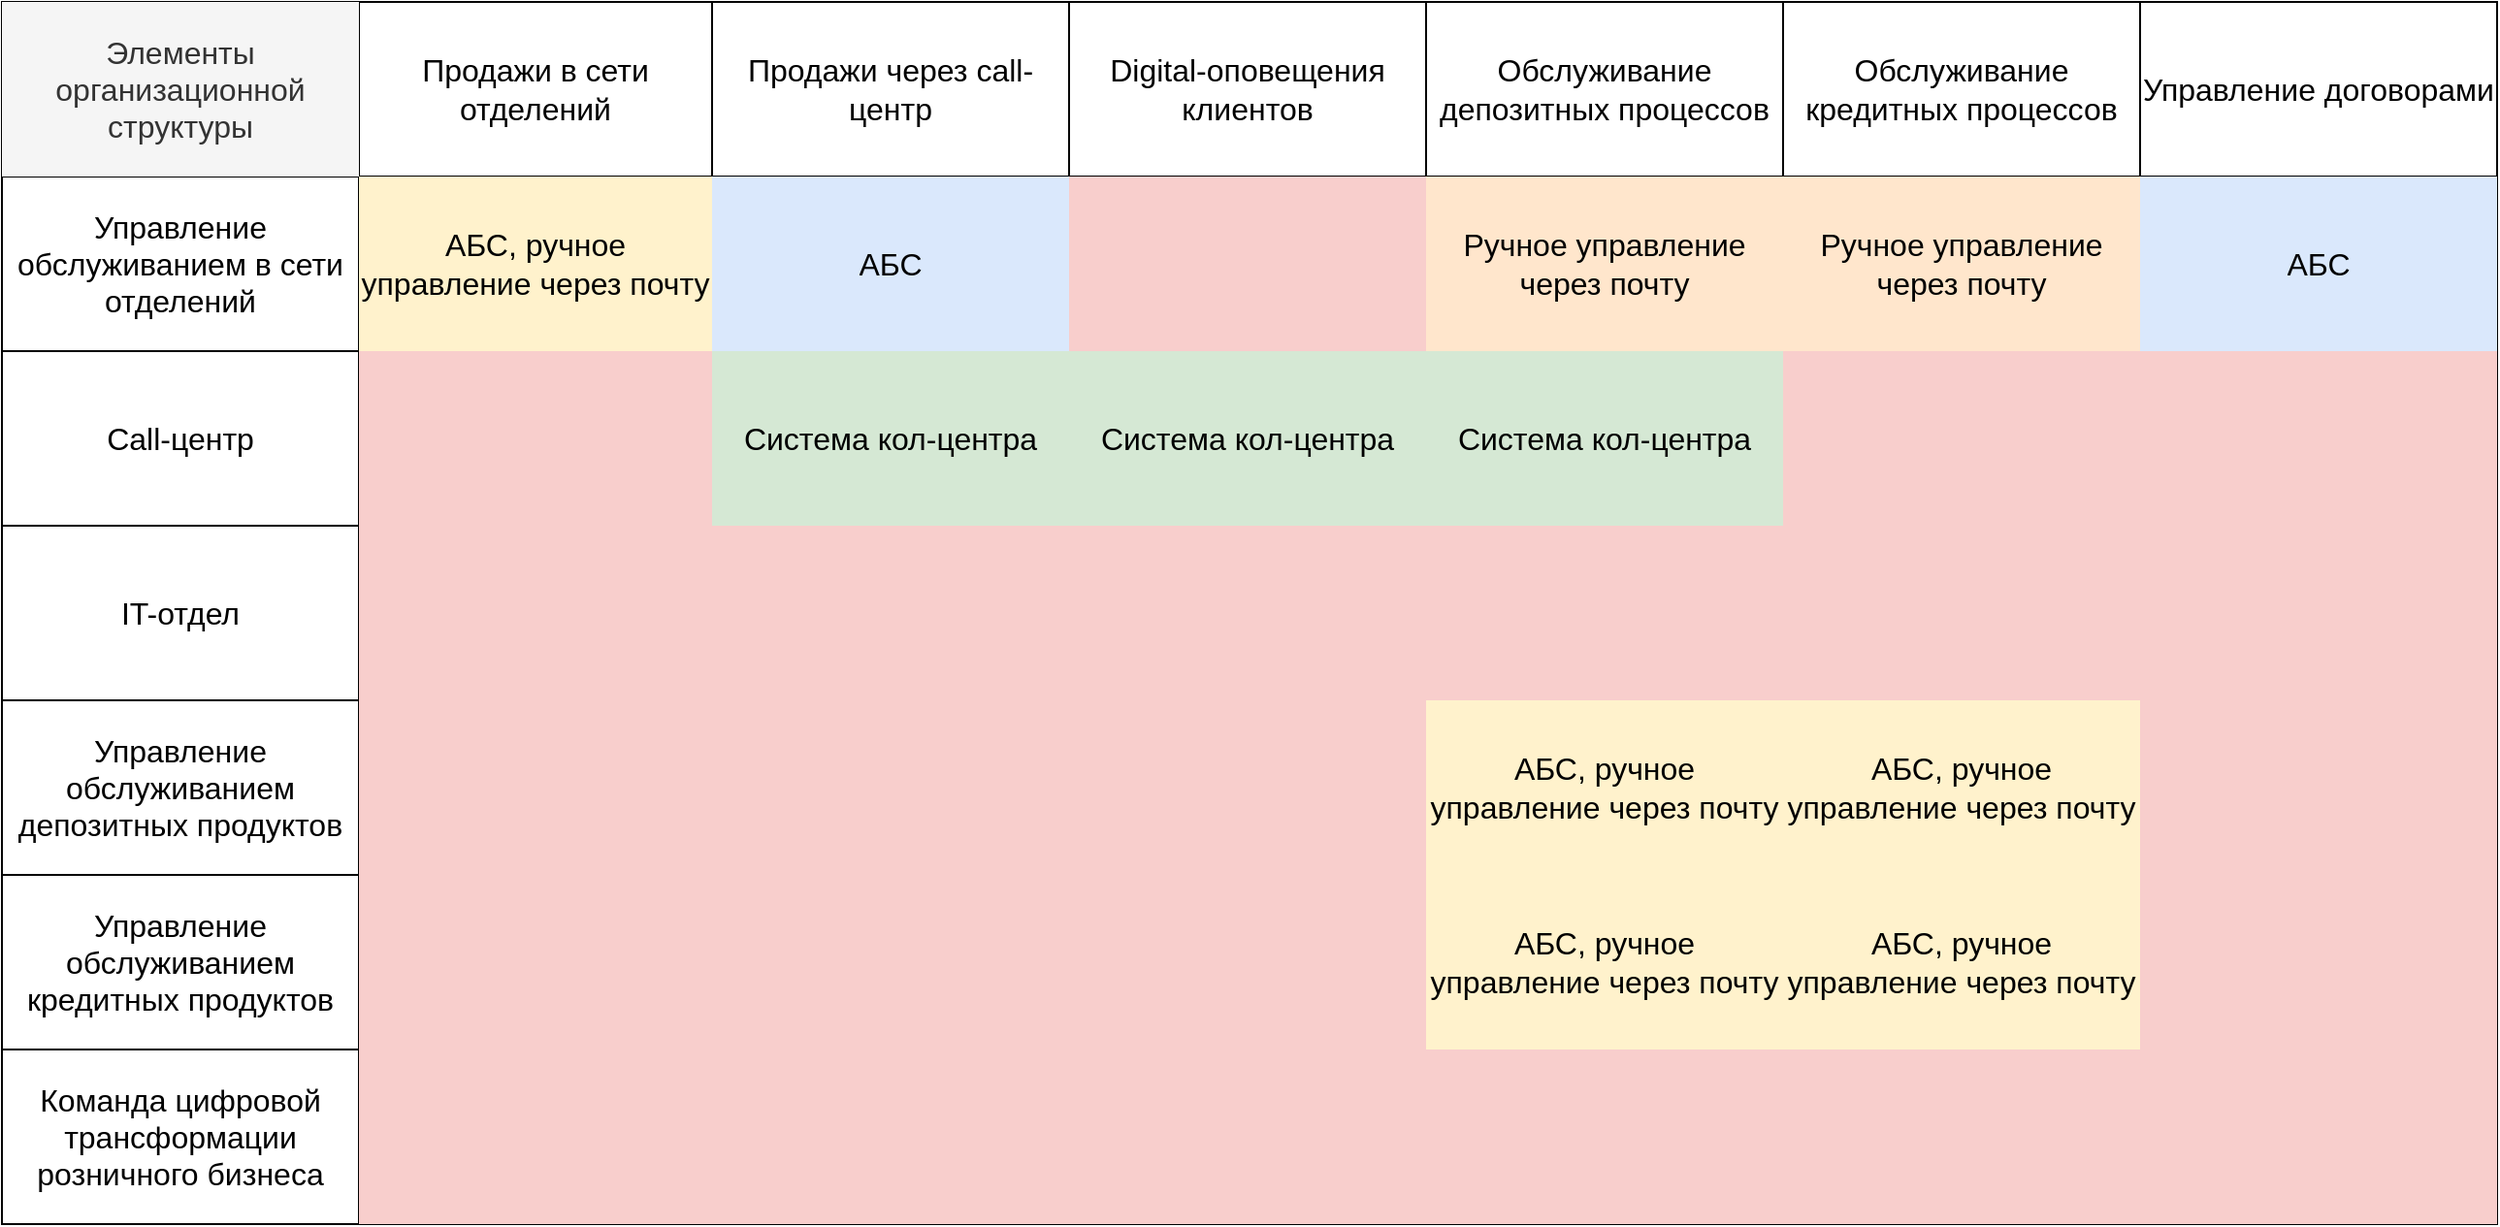 <mxfile version="28.0.9">
  <diagram name="Страница — 1" id="4HPL2pBgrBJODSKTj1ET">
    <mxGraphModel dx="1357" dy="833" grid="1" gridSize="10" guides="1" tooltips="1" connect="1" arrows="1" fold="1" page="1" pageScale="1" pageWidth="1169" pageHeight="827" math="0" shadow="0">
      <root>
        <mxCell id="0" />
        <mxCell id="1" parent="0" />
        <mxCell id="cbXUCuAGdJSpsvdyeZ37-1" value="" style="shape=table;startSize=0;container=1;collapsible=0;childLayout=tableLayout;fontSize=16;" vertex="1" parent="1">
          <mxGeometry x="170" y="80" width="1286" height="630" as="geometry" />
        </mxCell>
        <mxCell id="cbXUCuAGdJSpsvdyeZ37-2" value="" style="shape=tableRow;horizontal=0;startSize=0;swimlaneHead=0;swimlaneBody=0;strokeColor=inherit;top=0;left=0;bottom=0;right=0;collapsible=0;dropTarget=0;fillColor=none;points=[[0,0.5],[1,0.5]];portConstraint=eastwest;fontSize=16;" vertex="1" parent="cbXUCuAGdJSpsvdyeZ37-1">
          <mxGeometry width="1286" height="90" as="geometry" />
        </mxCell>
        <mxCell id="cbXUCuAGdJSpsvdyeZ37-3" value="Элементы организационной структуры" style="shape=partialRectangle;html=1;whiteSpace=wrap;connectable=0;strokeColor=#666666;overflow=hidden;fillColor=#f5f5f5;top=0;left=0;bottom=0;right=0;pointerEvents=1;fontSize=16;fontColor=#333333;" vertex="1" parent="cbXUCuAGdJSpsvdyeZ37-2">
          <mxGeometry width="184" height="90" as="geometry">
            <mxRectangle width="184" height="90" as="alternateBounds" />
          </mxGeometry>
        </mxCell>
        <mxCell id="cbXUCuAGdJSpsvdyeZ37-4" value="Продажи в сети отделений" style="shape=partialRectangle;html=1;whiteSpace=wrap;connectable=0;strokeColor=inherit;overflow=hidden;fillColor=none;top=0;left=0;bottom=0;right=0;pointerEvents=1;fontSize=16;" vertex="1" parent="cbXUCuAGdJSpsvdyeZ37-2">
          <mxGeometry x="184" width="182" height="90" as="geometry">
            <mxRectangle width="182" height="90" as="alternateBounds" />
          </mxGeometry>
        </mxCell>
        <mxCell id="cbXUCuAGdJSpsvdyeZ37-5" value="Продажи через call-центр" style="shape=partialRectangle;html=1;whiteSpace=wrap;connectable=0;strokeColor=inherit;overflow=hidden;fillColor=none;top=0;left=0;bottom=0;right=0;pointerEvents=1;fontSize=16;" vertex="1" parent="cbXUCuAGdJSpsvdyeZ37-2">
          <mxGeometry x="366" width="184" height="90" as="geometry">
            <mxRectangle width="184" height="90" as="alternateBounds" />
          </mxGeometry>
        </mxCell>
        <mxCell id="cbXUCuAGdJSpsvdyeZ37-17" value="Digital-оповещения клиентов" style="shape=partialRectangle;html=1;whiteSpace=wrap;connectable=0;strokeColor=inherit;overflow=hidden;fillColor=none;top=0;left=0;bottom=0;right=0;pointerEvents=1;fontSize=16;" vertex="1" parent="cbXUCuAGdJSpsvdyeZ37-2">
          <mxGeometry x="550" width="184" height="90" as="geometry">
            <mxRectangle width="184" height="90" as="alternateBounds" />
          </mxGeometry>
        </mxCell>
        <mxCell id="cbXUCuAGdJSpsvdyeZ37-20" value="Обслуживание депозитных процессов" style="shape=partialRectangle;html=1;whiteSpace=wrap;connectable=0;strokeColor=inherit;overflow=hidden;fillColor=none;top=0;left=0;bottom=0;right=0;pointerEvents=1;fontSize=16;" vertex="1" parent="cbXUCuAGdJSpsvdyeZ37-2">
          <mxGeometry x="734" width="184" height="90" as="geometry">
            <mxRectangle width="184" height="90" as="alternateBounds" />
          </mxGeometry>
        </mxCell>
        <mxCell id="cbXUCuAGdJSpsvdyeZ37-23" value="Обслуживание кредитных процессов" style="shape=partialRectangle;html=1;whiteSpace=wrap;connectable=0;strokeColor=inherit;overflow=hidden;fillColor=none;top=0;left=0;bottom=0;right=0;pointerEvents=1;fontSize=16;" vertex="1" parent="cbXUCuAGdJSpsvdyeZ37-2">
          <mxGeometry x="918" width="184" height="90" as="geometry">
            <mxRectangle width="184" height="90" as="alternateBounds" />
          </mxGeometry>
        </mxCell>
        <mxCell id="cbXUCuAGdJSpsvdyeZ37-26" value="Управление договорами" style="shape=partialRectangle;html=1;whiteSpace=wrap;connectable=0;strokeColor=inherit;overflow=hidden;fillColor=none;top=0;left=0;bottom=0;right=0;pointerEvents=1;fontSize=16;" vertex="1" parent="cbXUCuAGdJSpsvdyeZ37-2">
          <mxGeometry x="1102" width="184" height="90" as="geometry">
            <mxRectangle width="184" height="90" as="alternateBounds" />
          </mxGeometry>
        </mxCell>
        <mxCell id="cbXUCuAGdJSpsvdyeZ37-6" value="" style="shape=tableRow;horizontal=0;startSize=0;swimlaneHead=0;swimlaneBody=0;strokeColor=inherit;top=0;left=0;bottom=0;right=0;collapsible=0;dropTarget=0;fillColor=none;points=[[0,0.5],[1,0.5]];portConstraint=eastwest;fontSize=16;" vertex="1" parent="cbXUCuAGdJSpsvdyeZ37-1">
          <mxGeometry y="90" width="1286" height="90" as="geometry" />
        </mxCell>
        <mxCell id="cbXUCuAGdJSpsvdyeZ37-7" value="Управление обслуживанием в сети отделений" style="shape=partialRectangle;html=1;whiteSpace=wrap;connectable=0;strokeColor=inherit;overflow=hidden;fillColor=none;top=0;left=0;bottom=0;right=0;pointerEvents=1;fontSize=16;" vertex="1" parent="cbXUCuAGdJSpsvdyeZ37-6">
          <mxGeometry width="184" height="90" as="geometry">
            <mxRectangle width="184" height="90" as="alternateBounds" />
          </mxGeometry>
        </mxCell>
        <mxCell id="cbXUCuAGdJSpsvdyeZ37-8" value="АБС, ручное управление через почту" style="shape=partialRectangle;html=1;whiteSpace=wrap;connectable=0;strokeColor=#d6b656;overflow=hidden;fillColor=#fff2cc;top=0;left=0;bottom=0;right=0;pointerEvents=1;fontSize=16;" vertex="1" parent="cbXUCuAGdJSpsvdyeZ37-6">
          <mxGeometry x="184" width="182" height="90" as="geometry">
            <mxRectangle width="182" height="90" as="alternateBounds" />
          </mxGeometry>
        </mxCell>
        <mxCell id="cbXUCuAGdJSpsvdyeZ37-9" value="АБС" style="shape=partialRectangle;html=1;whiteSpace=wrap;connectable=0;strokeColor=#6c8ebf;overflow=hidden;fillColor=#dae8fc;top=0;left=0;bottom=0;right=0;pointerEvents=1;fontSize=16;" vertex="1" parent="cbXUCuAGdJSpsvdyeZ37-6">
          <mxGeometry x="366" width="184" height="90" as="geometry">
            <mxRectangle width="184" height="90" as="alternateBounds" />
          </mxGeometry>
        </mxCell>
        <mxCell id="cbXUCuAGdJSpsvdyeZ37-18" style="shape=partialRectangle;html=1;whiteSpace=wrap;connectable=0;strokeColor=#b85450;overflow=hidden;fillColor=#f8cecc;top=0;left=0;bottom=0;right=0;pointerEvents=1;fontSize=16;" vertex="1" parent="cbXUCuAGdJSpsvdyeZ37-6">
          <mxGeometry x="550" width="184" height="90" as="geometry">
            <mxRectangle width="184" height="90" as="alternateBounds" />
          </mxGeometry>
        </mxCell>
        <mxCell id="cbXUCuAGdJSpsvdyeZ37-21" value="Ручное управление через почту" style="shape=partialRectangle;html=1;whiteSpace=wrap;connectable=0;strokeColor=#d79b00;overflow=hidden;fillColor=#ffe6cc;top=0;left=0;bottom=0;right=0;pointerEvents=1;fontSize=16;" vertex="1" parent="cbXUCuAGdJSpsvdyeZ37-6">
          <mxGeometry x="734" width="184" height="90" as="geometry">
            <mxRectangle width="184" height="90" as="alternateBounds" />
          </mxGeometry>
        </mxCell>
        <mxCell id="cbXUCuAGdJSpsvdyeZ37-24" value="Ручное управление через почту" style="shape=partialRectangle;html=1;whiteSpace=wrap;connectable=0;strokeColor=#d79b00;overflow=hidden;fillColor=#ffe6cc;top=0;left=0;bottom=0;right=0;pointerEvents=1;fontSize=16;" vertex="1" parent="cbXUCuAGdJSpsvdyeZ37-6">
          <mxGeometry x="918" width="184" height="90" as="geometry">
            <mxRectangle width="184" height="90" as="alternateBounds" />
          </mxGeometry>
        </mxCell>
        <mxCell id="cbXUCuAGdJSpsvdyeZ37-27" value="АБС" style="shape=partialRectangle;html=1;whiteSpace=wrap;connectable=0;strokeColor=#6c8ebf;overflow=hidden;fillColor=#dae8fc;top=0;left=0;bottom=0;right=0;pointerEvents=1;fontSize=16;" vertex="1" parent="cbXUCuAGdJSpsvdyeZ37-6">
          <mxGeometry x="1102" width="184" height="90" as="geometry">
            <mxRectangle width="184" height="90" as="alternateBounds" />
          </mxGeometry>
        </mxCell>
        <mxCell id="cbXUCuAGdJSpsvdyeZ37-10" value="" style="shape=tableRow;horizontal=0;startSize=0;swimlaneHead=0;swimlaneBody=0;strokeColor=inherit;top=0;left=0;bottom=0;right=0;collapsible=0;dropTarget=0;fillColor=none;points=[[0,0.5],[1,0.5]];portConstraint=eastwest;fontSize=16;" vertex="1" parent="cbXUCuAGdJSpsvdyeZ37-1">
          <mxGeometry y="180" width="1286" height="90" as="geometry" />
        </mxCell>
        <mxCell id="cbXUCuAGdJSpsvdyeZ37-11" value="Call-центр" style="shape=partialRectangle;html=1;whiteSpace=wrap;connectable=0;strokeColor=inherit;overflow=hidden;fillColor=none;top=0;left=0;bottom=0;right=0;pointerEvents=1;fontSize=16;" vertex="1" parent="cbXUCuAGdJSpsvdyeZ37-10">
          <mxGeometry width="184" height="90" as="geometry">
            <mxRectangle width="184" height="90" as="alternateBounds" />
          </mxGeometry>
        </mxCell>
        <mxCell id="cbXUCuAGdJSpsvdyeZ37-12" value="" style="shape=partialRectangle;html=1;whiteSpace=wrap;connectable=0;strokeColor=#b85450;overflow=hidden;fillColor=#f8cecc;top=0;left=0;bottom=0;right=0;pointerEvents=1;fontSize=16;" vertex="1" parent="cbXUCuAGdJSpsvdyeZ37-10">
          <mxGeometry x="184" width="182" height="90" as="geometry">
            <mxRectangle width="182" height="90" as="alternateBounds" />
          </mxGeometry>
        </mxCell>
        <mxCell id="cbXUCuAGdJSpsvdyeZ37-13" value="Система кол-центра" style="shape=partialRectangle;html=1;whiteSpace=wrap;connectable=0;strokeColor=#82b366;overflow=hidden;fillColor=#d5e8d4;top=0;left=0;bottom=0;right=0;pointerEvents=1;fontSize=16;" vertex="1" parent="cbXUCuAGdJSpsvdyeZ37-10">
          <mxGeometry x="366" width="184" height="90" as="geometry">
            <mxRectangle width="184" height="90" as="alternateBounds" />
          </mxGeometry>
        </mxCell>
        <mxCell id="cbXUCuAGdJSpsvdyeZ37-19" value="Система кол-центра" style="shape=partialRectangle;html=1;whiteSpace=wrap;connectable=0;strokeColor=#82b366;overflow=hidden;fillColor=#d5e8d4;top=0;left=0;bottom=0;right=0;pointerEvents=1;fontSize=16;" vertex="1" parent="cbXUCuAGdJSpsvdyeZ37-10">
          <mxGeometry x="550" width="184" height="90" as="geometry">
            <mxRectangle width="184" height="90" as="alternateBounds" />
          </mxGeometry>
        </mxCell>
        <mxCell id="cbXUCuAGdJSpsvdyeZ37-22" value="Система кол-центра" style="shape=partialRectangle;html=1;whiteSpace=wrap;connectable=0;strokeColor=#82b366;overflow=hidden;fillColor=#d5e8d4;top=0;left=0;bottom=0;right=0;pointerEvents=1;fontSize=16;" vertex="1" parent="cbXUCuAGdJSpsvdyeZ37-10">
          <mxGeometry x="734" width="184" height="90" as="geometry">
            <mxRectangle width="184" height="90" as="alternateBounds" />
          </mxGeometry>
        </mxCell>
        <mxCell id="cbXUCuAGdJSpsvdyeZ37-25" style="shape=partialRectangle;html=1;whiteSpace=wrap;connectable=0;strokeColor=#b85450;overflow=hidden;fillColor=#f8cecc;top=0;left=0;bottom=0;right=0;pointerEvents=1;fontSize=16;" vertex="1" parent="cbXUCuAGdJSpsvdyeZ37-10">
          <mxGeometry x="918" width="184" height="90" as="geometry">
            <mxRectangle width="184" height="90" as="alternateBounds" />
          </mxGeometry>
        </mxCell>
        <mxCell id="cbXUCuAGdJSpsvdyeZ37-28" style="shape=partialRectangle;html=1;whiteSpace=wrap;connectable=0;strokeColor=#b85450;overflow=hidden;fillColor=#f8cecc;top=0;left=0;bottom=0;right=0;pointerEvents=1;fontSize=16;" vertex="1" parent="cbXUCuAGdJSpsvdyeZ37-10">
          <mxGeometry x="1102" width="184" height="90" as="geometry">
            <mxRectangle width="184" height="90" as="alternateBounds" />
          </mxGeometry>
        </mxCell>
        <mxCell id="cbXUCuAGdJSpsvdyeZ37-29" style="shape=tableRow;horizontal=0;startSize=0;swimlaneHead=0;swimlaneBody=0;strokeColor=inherit;top=0;left=0;bottom=0;right=0;collapsible=0;dropTarget=0;fillColor=none;points=[[0,0.5],[1,0.5]];portConstraint=eastwest;fontSize=16;" vertex="1" parent="cbXUCuAGdJSpsvdyeZ37-1">
          <mxGeometry y="270" width="1286" height="90" as="geometry" />
        </mxCell>
        <mxCell id="cbXUCuAGdJSpsvdyeZ37-30" value="IT-отдел" style="shape=partialRectangle;html=1;whiteSpace=wrap;connectable=0;strokeColor=inherit;overflow=hidden;fillColor=none;top=0;left=0;bottom=0;right=0;pointerEvents=1;fontSize=16;" vertex="1" parent="cbXUCuAGdJSpsvdyeZ37-29">
          <mxGeometry width="184" height="90" as="geometry">
            <mxRectangle width="184" height="90" as="alternateBounds" />
          </mxGeometry>
        </mxCell>
        <mxCell id="cbXUCuAGdJSpsvdyeZ37-31" style="shape=partialRectangle;html=1;whiteSpace=wrap;connectable=0;strokeColor=#b85450;overflow=hidden;fillColor=#f8cecc;top=0;left=0;bottom=0;right=0;pointerEvents=1;fontSize=16;" vertex="1" parent="cbXUCuAGdJSpsvdyeZ37-29">
          <mxGeometry x="184" width="182" height="90" as="geometry">
            <mxRectangle width="182" height="90" as="alternateBounds" />
          </mxGeometry>
        </mxCell>
        <mxCell id="cbXUCuAGdJSpsvdyeZ37-32" style="shape=partialRectangle;html=1;whiteSpace=wrap;connectable=0;strokeColor=#b85450;overflow=hidden;fillColor=#f8cecc;top=0;left=0;bottom=0;right=0;pointerEvents=1;fontSize=16;" vertex="1" parent="cbXUCuAGdJSpsvdyeZ37-29">
          <mxGeometry x="366" width="184" height="90" as="geometry">
            <mxRectangle width="184" height="90" as="alternateBounds" />
          </mxGeometry>
        </mxCell>
        <mxCell id="cbXUCuAGdJSpsvdyeZ37-33" style="shape=partialRectangle;html=1;whiteSpace=wrap;connectable=0;strokeColor=#b85450;overflow=hidden;fillColor=#f8cecc;top=0;left=0;bottom=0;right=0;pointerEvents=1;fontSize=16;" vertex="1" parent="cbXUCuAGdJSpsvdyeZ37-29">
          <mxGeometry x="550" width="184" height="90" as="geometry">
            <mxRectangle width="184" height="90" as="alternateBounds" />
          </mxGeometry>
        </mxCell>
        <mxCell id="cbXUCuAGdJSpsvdyeZ37-34" style="shape=partialRectangle;html=1;whiteSpace=wrap;connectable=0;strokeColor=#b85450;overflow=hidden;fillColor=#f8cecc;top=0;left=0;bottom=0;right=0;pointerEvents=1;fontSize=16;" vertex="1" parent="cbXUCuAGdJSpsvdyeZ37-29">
          <mxGeometry x="734" width="184" height="90" as="geometry">
            <mxRectangle width="184" height="90" as="alternateBounds" />
          </mxGeometry>
        </mxCell>
        <mxCell id="cbXUCuAGdJSpsvdyeZ37-35" style="shape=partialRectangle;html=1;whiteSpace=wrap;connectable=0;strokeColor=#b85450;overflow=hidden;fillColor=#f8cecc;top=0;left=0;bottom=0;right=0;pointerEvents=1;fontSize=16;" vertex="1" parent="cbXUCuAGdJSpsvdyeZ37-29">
          <mxGeometry x="918" width="184" height="90" as="geometry">
            <mxRectangle width="184" height="90" as="alternateBounds" />
          </mxGeometry>
        </mxCell>
        <mxCell id="cbXUCuAGdJSpsvdyeZ37-36" style="shape=partialRectangle;html=1;whiteSpace=wrap;connectable=0;strokeColor=#b85450;overflow=hidden;fillColor=#f8cecc;top=0;left=0;bottom=0;right=0;pointerEvents=1;fontSize=16;" vertex="1" parent="cbXUCuAGdJSpsvdyeZ37-29">
          <mxGeometry x="1102" width="184" height="90" as="geometry">
            <mxRectangle width="184" height="90" as="alternateBounds" />
          </mxGeometry>
        </mxCell>
        <mxCell id="cbXUCuAGdJSpsvdyeZ37-37" style="shape=tableRow;horizontal=0;startSize=0;swimlaneHead=0;swimlaneBody=0;strokeColor=inherit;top=0;left=0;bottom=0;right=0;collapsible=0;dropTarget=0;fillColor=none;points=[[0,0.5],[1,0.5]];portConstraint=eastwest;fontSize=16;" vertex="1" parent="cbXUCuAGdJSpsvdyeZ37-1">
          <mxGeometry y="360" width="1286" height="90" as="geometry" />
        </mxCell>
        <mxCell id="cbXUCuAGdJSpsvdyeZ37-38" value="Управление обслуживанием депозитных продуктов" style="shape=partialRectangle;html=1;whiteSpace=wrap;connectable=0;strokeColor=inherit;overflow=hidden;fillColor=none;top=0;left=0;bottom=0;right=0;pointerEvents=1;fontSize=16;" vertex="1" parent="cbXUCuAGdJSpsvdyeZ37-37">
          <mxGeometry width="184" height="90" as="geometry">
            <mxRectangle width="184" height="90" as="alternateBounds" />
          </mxGeometry>
        </mxCell>
        <mxCell id="cbXUCuAGdJSpsvdyeZ37-39" style="shape=partialRectangle;html=1;whiteSpace=wrap;connectable=0;strokeColor=#b85450;overflow=hidden;fillColor=#f8cecc;top=0;left=0;bottom=0;right=0;pointerEvents=1;fontSize=16;" vertex="1" parent="cbXUCuAGdJSpsvdyeZ37-37">
          <mxGeometry x="184" width="182" height="90" as="geometry">
            <mxRectangle width="182" height="90" as="alternateBounds" />
          </mxGeometry>
        </mxCell>
        <mxCell id="cbXUCuAGdJSpsvdyeZ37-40" style="shape=partialRectangle;html=1;whiteSpace=wrap;connectable=0;strokeColor=#b85450;overflow=hidden;fillColor=#f8cecc;top=0;left=0;bottom=0;right=0;pointerEvents=1;fontSize=16;" vertex="1" parent="cbXUCuAGdJSpsvdyeZ37-37">
          <mxGeometry x="366" width="184" height="90" as="geometry">
            <mxRectangle width="184" height="90" as="alternateBounds" />
          </mxGeometry>
        </mxCell>
        <mxCell id="cbXUCuAGdJSpsvdyeZ37-41" style="shape=partialRectangle;html=1;whiteSpace=wrap;connectable=0;strokeColor=#b85450;overflow=hidden;fillColor=#f8cecc;top=0;left=0;bottom=0;right=0;pointerEvents=1;fontSize=16;" vertex="1" parent="cbXUCuAGdJSpsvdyeZ37-37">
          <mxGeometry x="550" width="184" height="90" as="geometry">
            <mxRectangle width="184" height="90" as="alternateBounds" />
          </mxGeometry>
        </mxCell>
        <mxCell id="cbXUCuAGdJSpsvdyeZ37-42" value="АБС, ручное управление через почту" style="shape=partialRectangle;html=1;whiteSpace=wrap;connectable=0;strokeColor=#d6b656;overflow=hidden;fillColor=#fff2cc;top=0;left=0;bottom=0;right=0;pointerEvents=1;fontSize=16;" vertex="1" parent="cbXUCuAGdJSpsvdyeZ37-37">
          <mxGeometry x="734" width="184" height="90" as="geometry">
            <mxRectangle width="184" height="90" as="alternateBounds" />
          </mxGeometry>
        </mxCell>
        <mxCell id="cbXUCuAGdJSpsvdyeZ37-43" value="АБС, ручное управление через почту" style="shape=partialRectangle;html=1;whiteSpace=wrap;connectable=0;strokeColor=#d6b656;overflow=hidden;fillColor=#fff2cc;top=0;left=0;bottom=0;right=0;pointerEvents=1;fontSize=16;" vertex="1" parent="cbXUCuAGdJSpsvdyeZ37-37">
          <mxGeometry x="918" width="184" height="90" as="geometry">
            <mxRectangle width="184" height="90" as="alternateBounds" />
          </mxGeometry>
        </mxCell>
        <mxCell id="cbXUCuAGdJSpsvdyeZ37-44" style="shape=partialRectangle;html=1;whiteSpace=wrap;connectable=0;strokeColor=#b85450;overflow=hidden;fillColor=#f8cecc;top=0;left=0;bottom=0;right=0;pointerEvents=1;fontSize=16;" vertex="1" parent="cbXUCuAGdJSpsvdyeZ37-37">
          <mxGeometry x="1102" width="184" height="90" as="geometry">
            <mxRectangle width="184" height="90" as="alternateBounds" />
          </mxGeometry>
        </mxCell>
        <mxCell id="cbXUCuAGdJSpsvdyeZ37-45" style="shape=tableRow;horizontal=0;startSize=0;swimlaneHead=0;swimlaneBody=0;strokeColor=inherit;top=0;left=0;bottom=0;right=0;collapsible=0;dropTarget=0;fillColor=none;points=[[0,0.5],[1,0.5]];portConstraint=eastwest;fontSize=16;" vertex="1" parent="cbXUCuAGdJSpsvdyeZ37-1">
          <mxGeometry y="450" width="1286" height="90" as="geometry" />
        </mxCell>
        <mxCell id="cbXUCuAGdJSpsvdyeZ37-46" value="Управление обслуживанием кредитных продуктов" style="shape=partialRectangle;html=1;whiteSpace=wrap;connectable=0;strokeColor=inherit;overflow=hidden;fillColor=none;top=0;left=0;bottom=0;right=0;pointerEvents=1;fontSize=16;" vertex="1" parent="cbXUCuAGdJSpsvdyeZ37-45">
          <mxGeometry width="184" height="90" as="geometry">
            <mxRectangle width="184" height="90" as="alternateBounds" />
          </mxGeometry>
        </mxCell>
        <mxCell id="cbXUCuAGdJSpsvdyeZ37-47" style="shape=partialRectangle;html=1;whiteSpace=wrap;connectable=0;strokeColor=#b85450;overflow=hidden;fillColor=#f8cecc;top=0;left=0;bottom=0;right=0;pointerEvents=1;fontSize=16;" vertex="1" parent="cbXUCuAGdJSpsvdyeZ37-45">
          <mxGeometry x="184" width="182" height="90" as="geometry">
            <mxRectangle width="182" height="90" as="alternateBounds" />
          </mxGeometry>
        </mxCell>
        <mxCell id="cbXUCuAGdJSpsvdyeZ37-48" style="shape=partialRectangle;html=1;whiteSpace=wrap;connectable=0;strokeColor=#b85450;overflow=hidden;fillColor=#f8cecc;top=0;left=0;bottom=0;right=0;pointerEvents=1;fontSize=16;" vertex="1" parent="cbXUCuAGdJSpsvdyeZ37-45">
          <mxGeometry x="366" width="184" height="90" as="geometry">
            <mxRectangle width="184" height="90" as="alternateBounds" />
          </mxGeometry>
        </mxCell>
        <mxCell id="cbXUCuAGdJSpsvdyeZ37-49" style="shape=partialRectangle;html=1;whiteSpace=wrap;connectable=0;strokeColor=#b85450;overflow=hidden;fillColor=#f8cecc;top=0;left=0;bottom=0;right=0;pointerEvents=1;fontSize=16;" vertex="1" parent="cbXUCuAGdJSpsvdyeZ37-45">
          <mxGeometry x="550" width="184" height="90" as="geometry">
            <mxRectangle width="184" height="90" as="alternateBounds" />
          </mxGeometry>
        </mxCell>
        <mxCell id="cbXUCuAGdJSpsvdyeZ37-50" value="АБС, ручное управление через почту" style="shape=partialRectangle;html=1;whiteSpace=wrap;connectable=0;strokeColor=#d6b656;overflow=hidden;fillColor=#fff2cc;top=0;left=0;bottom=0;right=0;pointerEvents=1;fontSize=16;" vertex="1" parent="cbXUCuAGdJSpsvdyeZ37-45">
          <mxGeometry x="734" width="184" height="90" as="geometry">
            <mxRectangle width="184" height="90" as="alternateBounds" />
          </mxGeometry>
        </mxCell>
        <mxCell id="cbXUCuAGdJSpsvdyeZ37-51" value="АБС, ручное управление через почту" style="shape=partialRectangle;html=1;whiteSpace=wrap;connectable=0;strokeColor=#d6b656;overflow=hidden;fillColor=#fff2cc;top=0;left=0;bottom=0;right=0;pointerEvents=1;fontSize=16;" vertex="1" parent="cbXUCuAGdJSpsvdyeZ37-45">
          <mxGeometry x="918" width="184" height="90" as="geometry">
            <mxRectangle width="184" height="90" as="alternateBounds" />
          </mxGeometry>
        </mxCell>
        <mxCell id="cbXUCuAGdJSpsvdyeZ37-52" style="shape=partialRectangle;html=1;whiteSpace=wrap;connectable=0;strokeColor=#b85450;overflow=hidden;fillColor=#f8cecc;top=0;left=0;bottom=0;right=0;pointerEvents=1;fontSize=16;" vertex="1" parent="cbXUCuAGdJSpsvdyeZ37-45">
          <mxGeometry x="1102" width="184" height="90" as="geometry">
            <mxRectangle width="184" height="90" as="alternateBounds" />
          </mxGeometry>
        </mxCell>
        <mxCell id="cbXUCuAGdJSpsvdyeZ37-59" style="shape=tableRow;horizontal=0;startSize=0;swimlaneHead=0;swimlaneBody=0;strokeColor=inherit;top=0;left=0;bottom=0;right=0;collapsible=0;dropTarget=0;fillColor=none;points=[[0,0.5],[1,0.5]];portConstraint=eastwest;fontSize=16;" vertex="1" parent="cbXUCuAGdJSpsvdyeZ37-1">
          <mxGeometry y="540" width="1286" height="90" as="geometry" />
        </mxCell>
        <mxCell id="cbXUCuAGdJSpsvdyeZ37-60" value="Команда цифровой трансформации розничного бизнеса" style="shape=partialRectangle;html=1;whiteSpace=wrap;connectable=0;strokeColor=inherit;overflow=hidden;fillColor=none;top=0;left=0;bottom=0;right=0;pointerEvents=1;fontSize=16;" vertex="1" parent="cbXUCuAGdJSpsvdyeZ37-59">
          <mxGeometry width="184" height="90" as="geometry">
            <mxRectangle width="184" height="90" as="alternateBounds" />
          </mxGeometry>
        </mxCell>
        <mxCell id="cbXUCuAGdJSpsvdyeZ37-61" style="shape=partialRectangle;html=1;whiteSpace=wrap;connectable=0;strokeColor=#b85450;overflow=hidden;fillColor=#f8cecc;top=0;left=0;bottom=0;right=0;pointerEvents=1;fontSize=16;" vertex="1" parent="cbXUCuAGdJSpsvdyeZ37-59">
          <mxGeometry x="184" width="182" height="90" as="geometry">
            <mxRectangle width="182" height="90" as="alternateBounds" />
          </mxGeometry>
        </mxCell>
        <mxCell id="cbXUCuAGdJSpsvdyeZ37-62" style="shape=partialRectangle;html=1;whiteSpace=wrap;connectable=0;strokeColor=#b85450;overflow=hidden;fillColor=#f8cecc;top=0;left=0;bottom=0;right=0;pointerEvents=1;fontSize=16;" vertex="1" parent="cbXUCuAGdJSpsvdyeZ37-59">
          <mxGeometry x="366" width="184" height="90" as="geometry">
            <mxRectangle width="184" height="90" as="alternateBounds" />
          </mxGeometry>
        </mxCell>
        <mxCell id="cbXUCuAGdJSpsvdyeZ37-63" style="shape=partialRectangle;html=1;whiteSpace=wrap;connectable=0;strokeColor=#b85450;overflow=hidden;fillColor=#f8cecc;top=0;left=0;bottom=0;right=0;pointerEvents=1;fontSize=16;" vertex="1" parent="cbXUCuAGdJSpsvdyeZ37-59">
          <mxGeometry x="550" width="184" height="90" as="geometry">
            <mxRectangle width="184" height="90" as="alternateBounds" />
          </mxGeometry>
        </mxCell>
        <mxCell id="cbXUCuAGdJSpsvdyeZ37-64" style="shape=partialRectangle;html=1;whiteSpace=wrap;connectable=0;strokeColor=#b85450;overflow=hidden;fillColor=#f8cecc;top=0;left=0;bottom=0;right=0;pointerEvents=1;fontSize=16;" vertex="1" parent="cbXUCuAGdJSpsvdyeZ37-59">
          <mxGeometry x="734" width="184" height="90" as="geometry">
            <mxRectangle width="184" height="90" as="alternateBounds" />
          </mxGeometry>
        </mxCell>
        <mxCell id="cbXUCuAGdJSpsvdyeZ37-65" style="shape=partialRectangle;html=1;whiteSpace=wrap;connectable=0;strokeColor=#b85450;overflow=hidden;fillColor=#f8cecc;top=0;left=0;bottom=0;right=0;pointerEvents=1;fontSize=16;" vertex="1" parent="cbXUCuAGdJSpsvdyeZ37-59">
          <mxGeometry x="918" width="184" height="90" as="geometry">
            <mxRectangle width="184" height="90" as="alternateBounds" />
          </mxGeometry>
        </mxCell>
        <mxCell id="cbXUCuAGdJSpsvdyeZ37-66" style="shape=partialRectangle;html=1;whiteSpace=wrap;connectable=0;strokeColor=#b85450;overflow=hidden;fillColor=#f8cecc;top=0;left=0;bottom=0;right=0;pointerEvents=1;fontSize=16;" vertex="1" parent="cbXUCuAGdJSpsvdyeZ37-59">
          <mxGeometry x="1102" width="184" height="90" as="geometry">
            <mxRectangle width="184" height="90" as="alternateBounds" />
          </mxGeometry>
        </mxCell>
      </root>
    </mxGraphModel>
  </diagram>
</mxfile>
